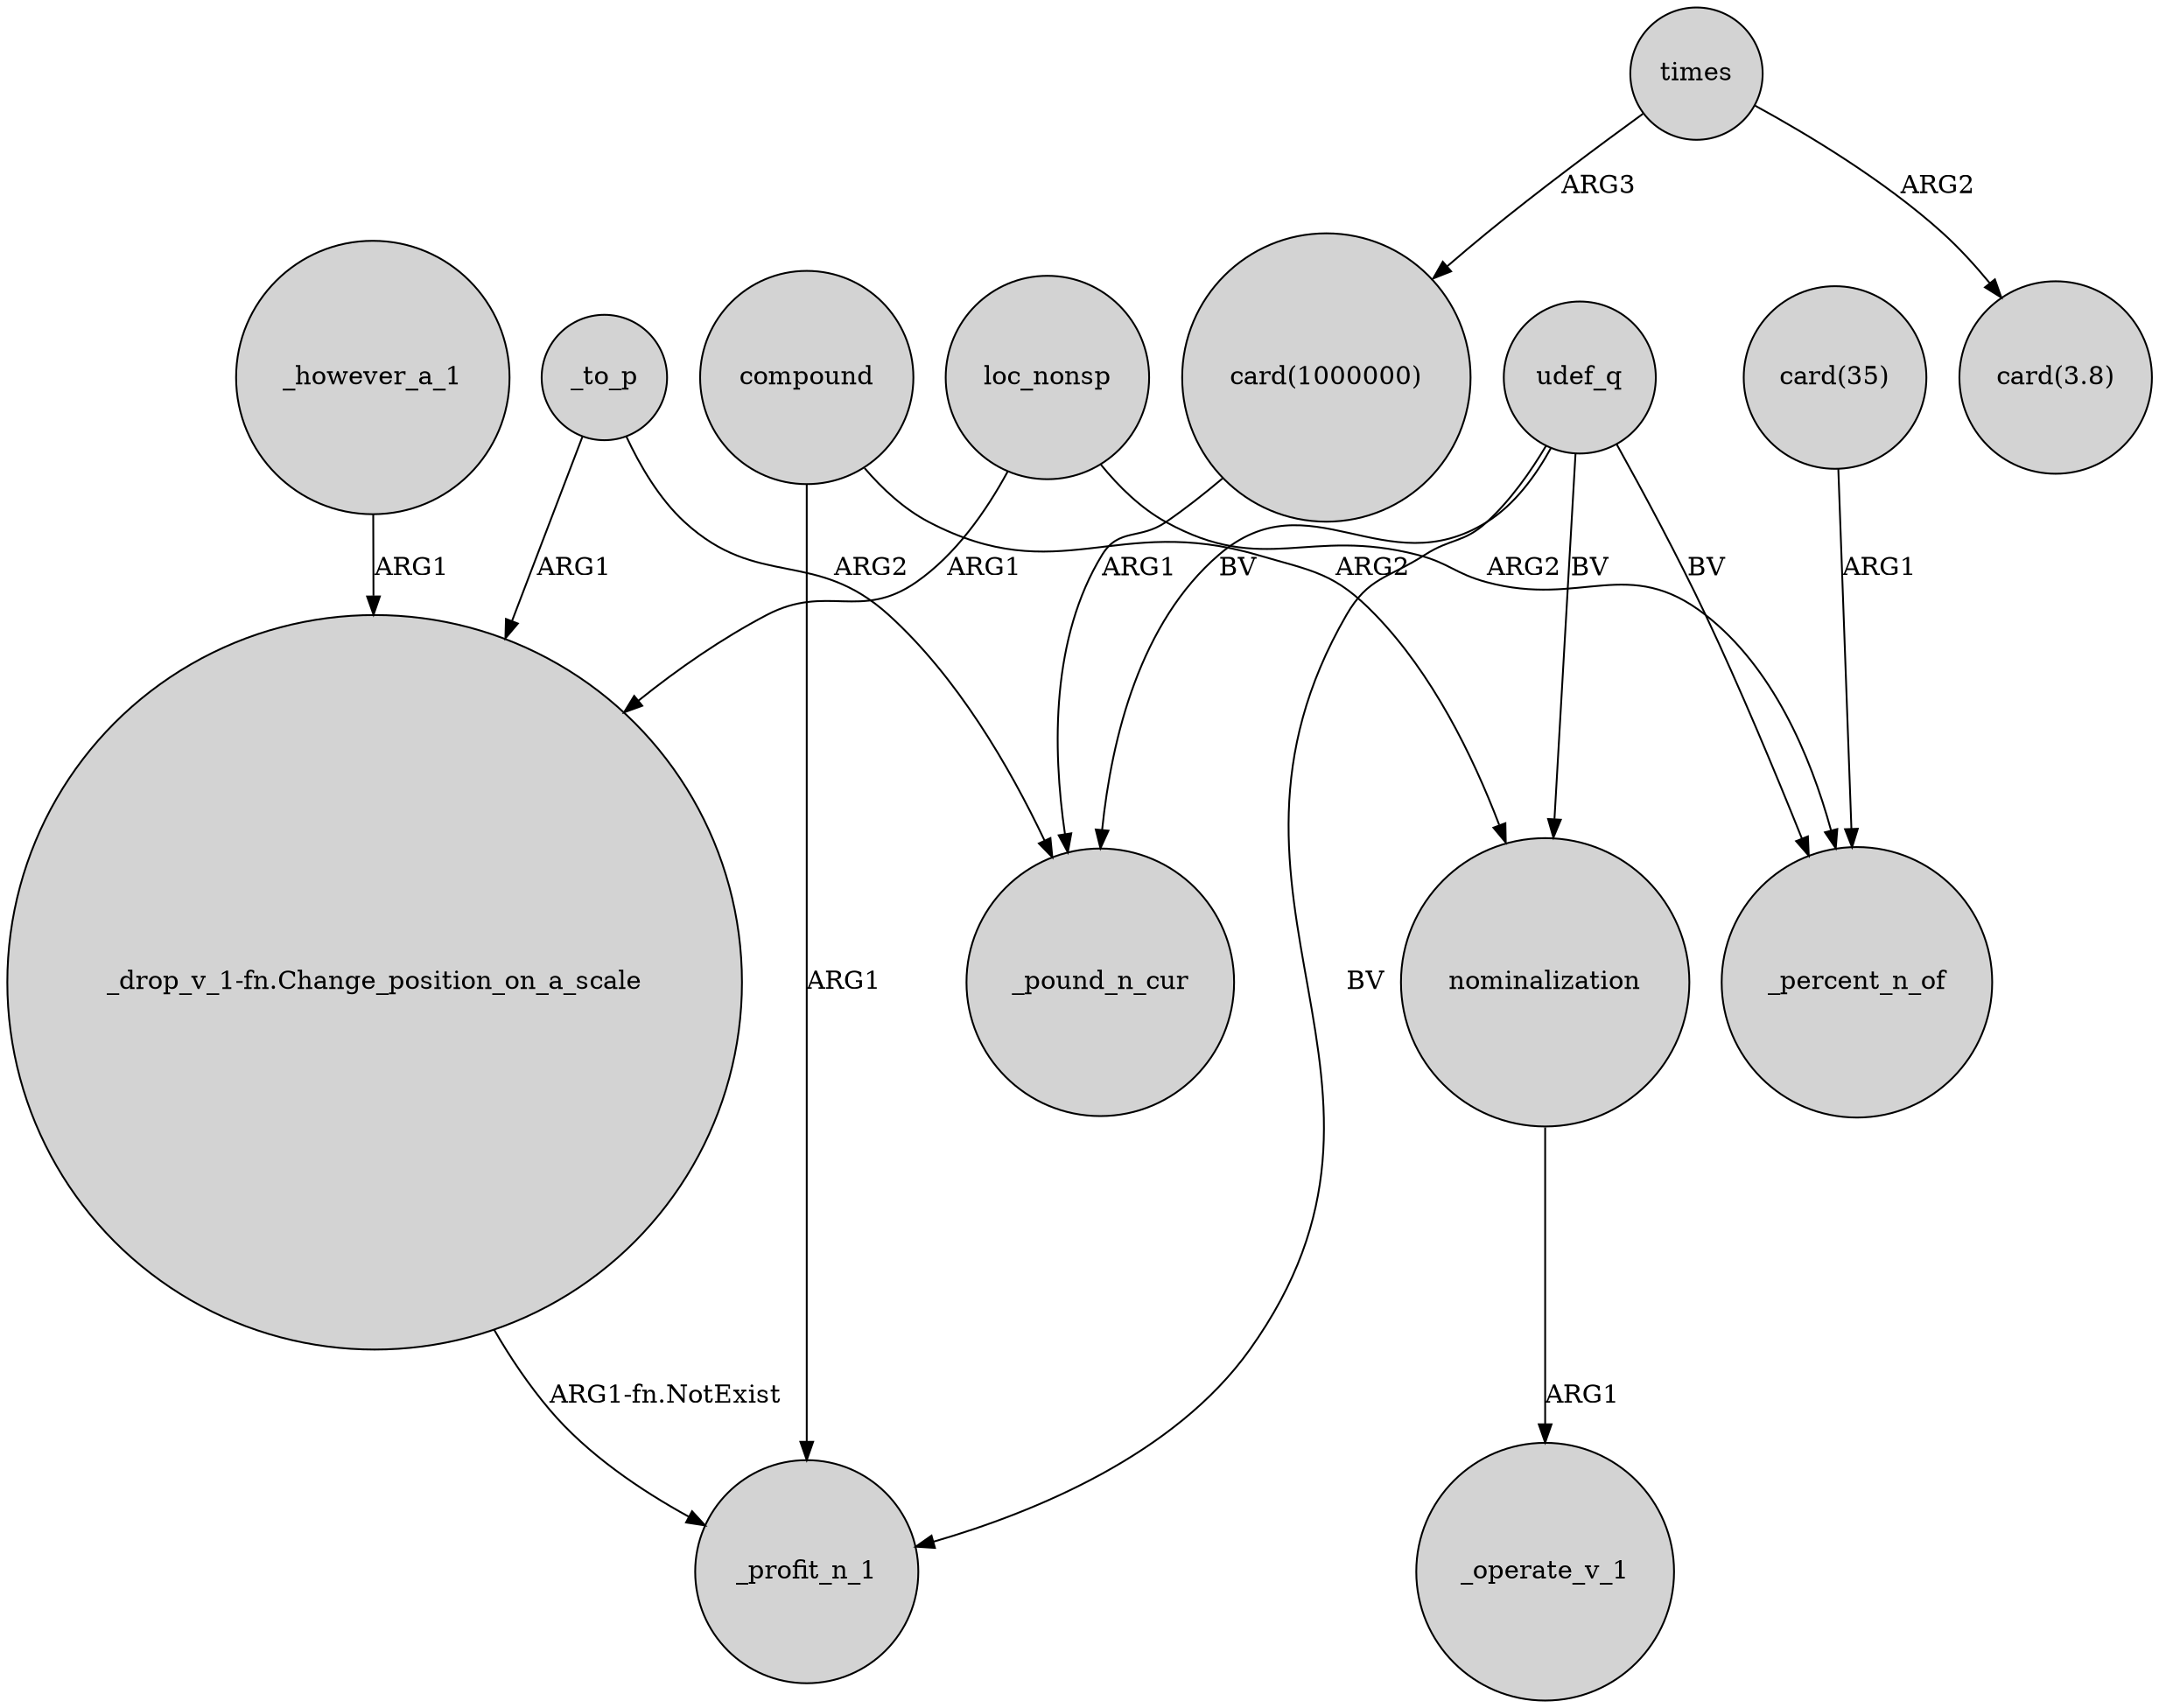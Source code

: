 digraph {
	node [shape=circle style=filled]
	compound -> _profit_n_1 [label=ARG1]
	_however_a_1 -> "_drop_v_1-fn.Change_position_on_a_scale" [label=ARG1]
	compound -> nominalization [label=ARG2]
	_to_p -> "_drop_v_1-fn.Change_position_on_a_scale" [label=ARG1]
	udef_q -> _profit_n_1 [label=BV]
	nominalization -> _operate_v_1 [label=ARG1]
	loc_nonsp -> _percent_n_of [label=ARG2]
	udef_q -> _percent_n_of [label=BV]
	"_drop_v_1-fn.Change_position_on_a_scale" -> _profit_n_1 [label="ARG1-fn.NotExist"]
	loc_nonsp -> "_drop_v_1-fn.Change_position_on_a_scale" [label=ARG1]
	udef_q -> _pound_n_cur [label=BV]
	"card(1000000)" -> _pound_n_cur [label=ARG1]
	times -> "card(3.8)" [label=ARG2]
	times -> "card(1000000)" [label=ARG3]
	_to_p -> _pound_n_cur [label=ARG2]
	udef_q -> nominalization [label=BV]
	"card(35)" -> _percent_n_of [label=ARG1]
}
